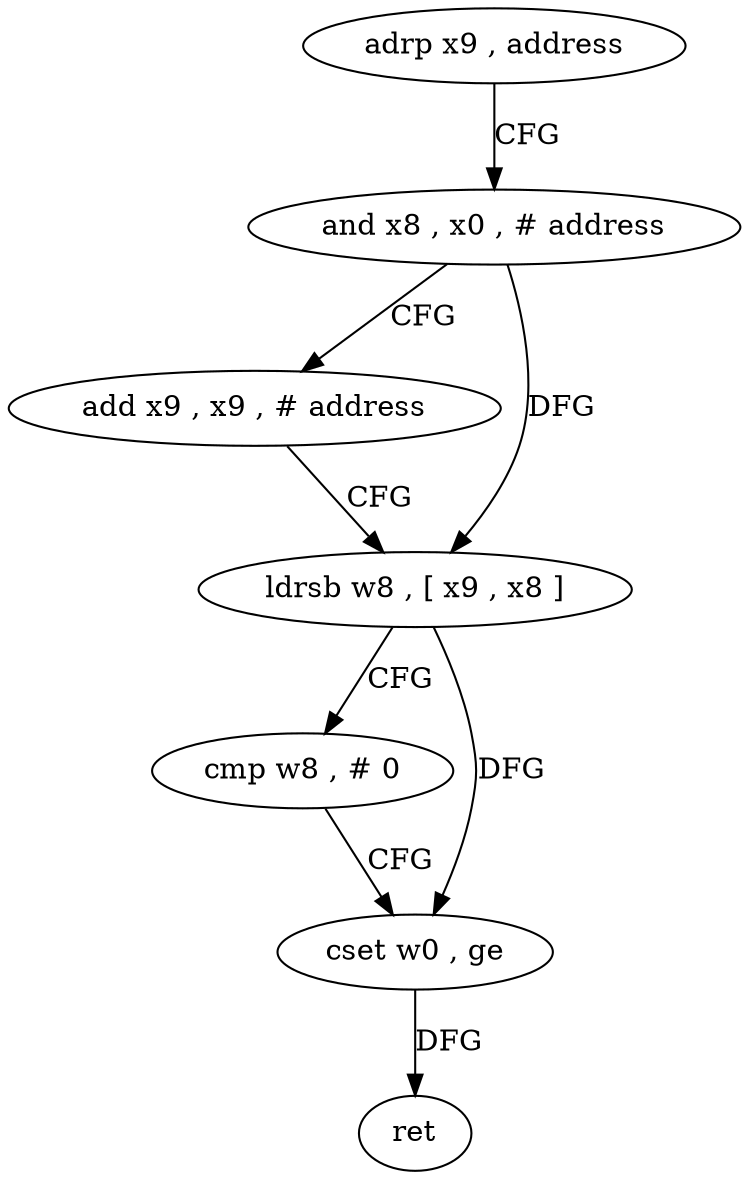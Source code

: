 digraph "func" {
"4203160" [label = "adrp x9 , address" ]
"4203164" [label = "and x8 , x0 , # address" ]
"4203168" [label = "add x9 , x9 , # address" ]
"4203172" [label = "ldrsb w8 , [ x9 , x8 ]" ]
"4203176" [label = "cmp w8 , # 0" ]
"4203180" [label = "cset w0 , ge" ]
"4203184" [label = "ret" ]
"4203160" -> "4203164" [ label = "CFG" ]
"4203164" -> "4203168" [ label = "CFG" ]
"4203164" -> "4203172" [ label = "DFG" ]
"4203168" -> "4203172" [ label = "CFG" ]
"4203172" -> "4203176" [ label = "CFG" ]
"4203172" -> "4203180" [ label = "DFG" ]
"4203176" -> "4203180" [ label = "CFG" ]
"4203180" -> "4203184" [ label = "DFG" ]
}
